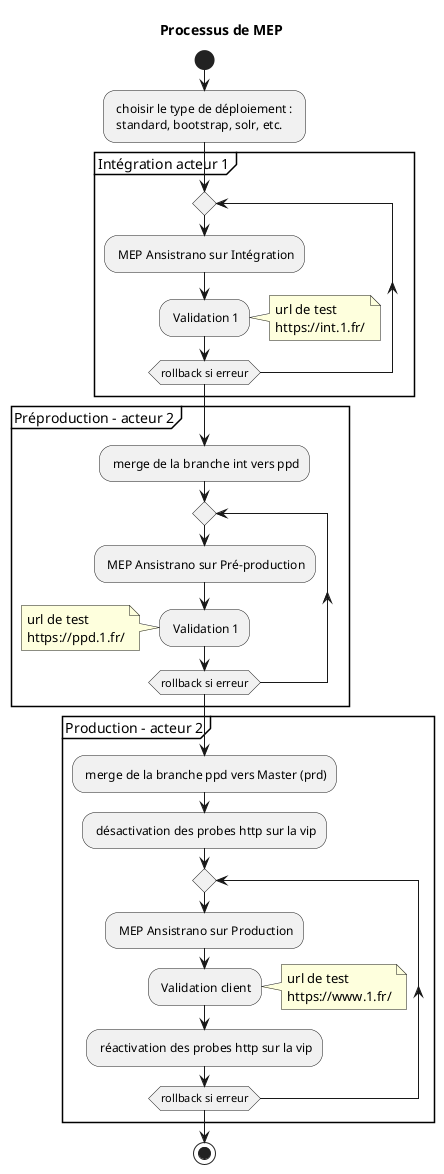 
@startuml

title Processus de MEP 

start
 : choisir le type de déploiement : \n standard, bootstrap, solr, etc.;
partition "Intégration acteur 1" {
repeat
 : MEP Ansistrano sur Intégration;
 : Validation 1; 
 note right: url de test \nhttps://int.1.fr/
repeat while (rollback si erreur)
}
partition "Préproduction - acteur 2" {
 : merge de la branche int vers ppd;
repeat
 : MEP Ansistrano sur Pré-production;
 : Validation 1; 
 note left: url de test\nhttps://ppd.1.fr/
repeat while (rollback si erreur)
}
partition "Production - acteur 2" {
 : merge de la branche ppd vers Master (prd);
 : désactivation des probes http sur la vip;
repeat
 : MEP Ansistrano sur Production;
 : Validation client; 
  note right: url de test\nhttps://www.1.fr/  
 : réactivation des probes http sur la vip;
repeat while (rollback si erreur)
}

stop

@enduml
